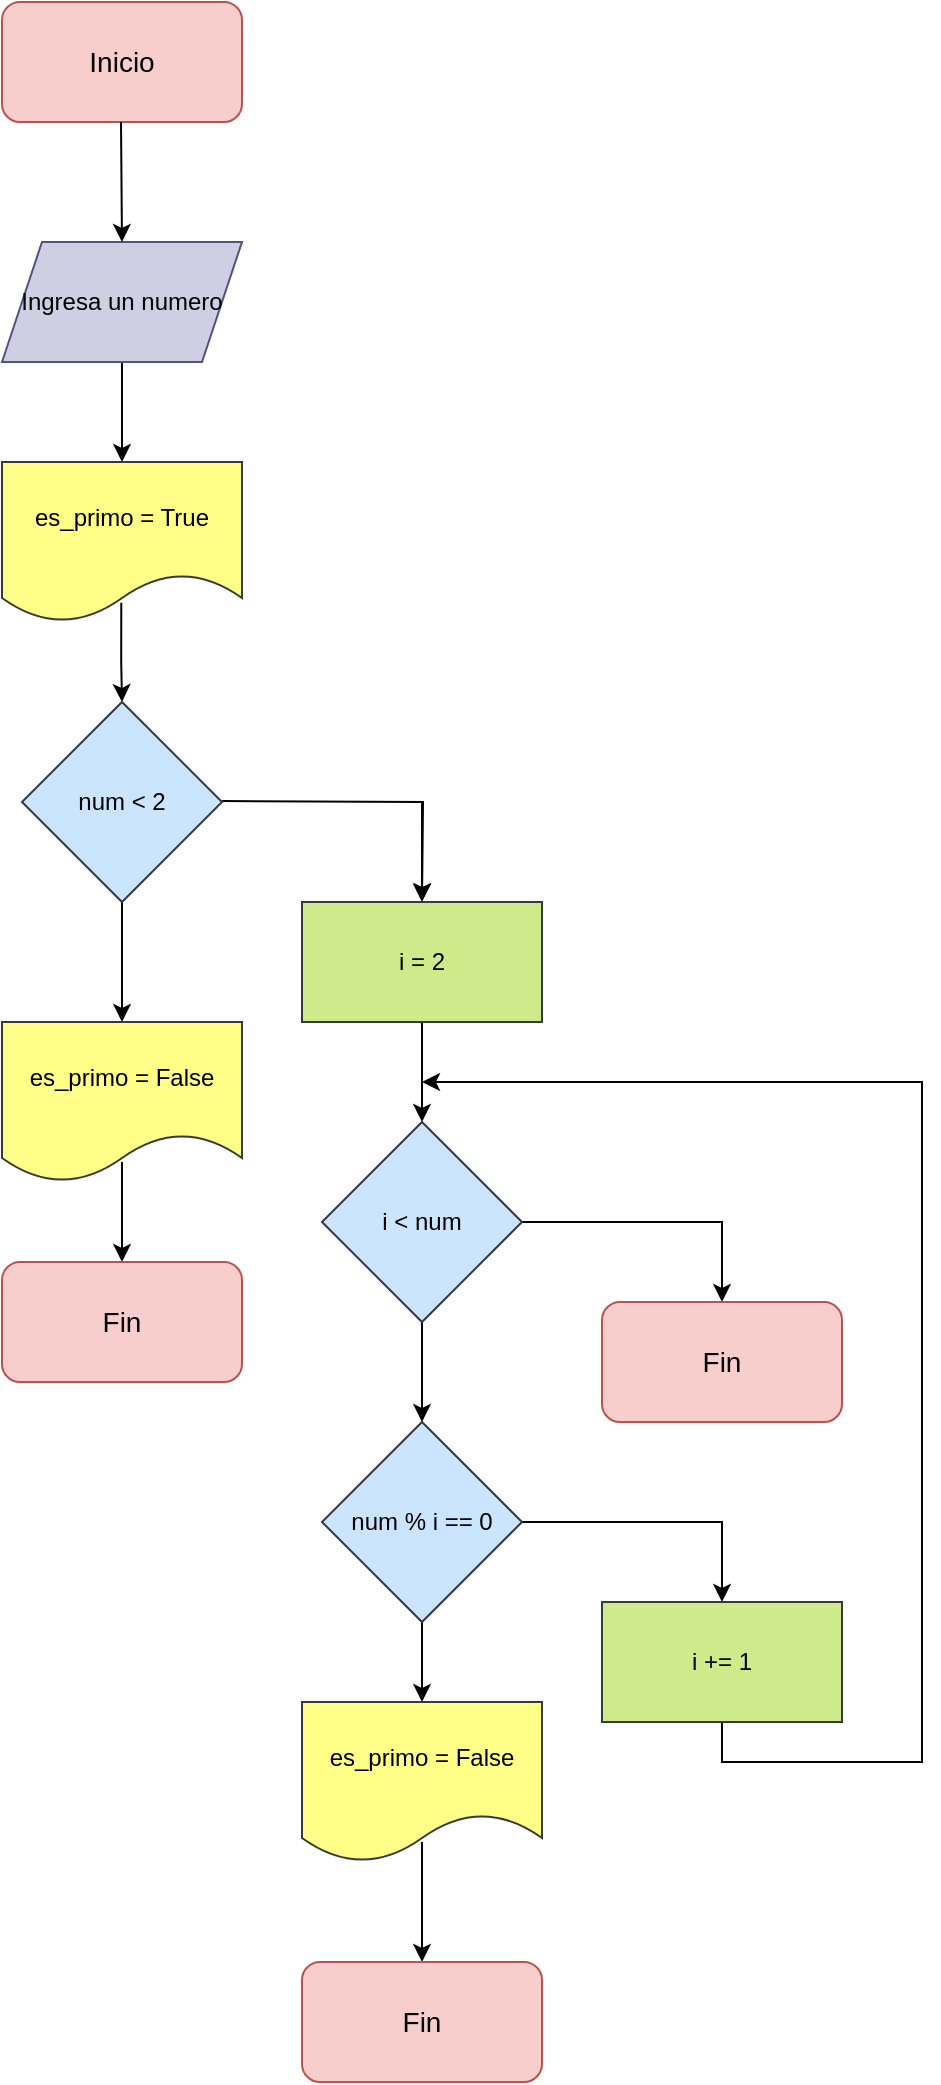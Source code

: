 <mxfile version="24.3.1" type="github">
  <diagram id="C5RBs43oDa-KdzZeNtuy" name="Page-1">
    <mxGraphModel dx="1050" dy="522" grid="1" gridSize="10" guides="1" tooltips="1" connect="1" arrows="1" fold="1" page="1" pageScale="1" pageWidth="827" pageHeight="1169" math="0" shadow="0">
      <root>
        <mxCell id="WIyWlLk6GJQsqaUBKTNV-0" />
        <mxCell id="WIyWlLk6GJQsqaUBKTNV-1" parent="WIyWlLk6GJQsqaUBKTNV-0" />
        <mxCell id="6eODiN16hummIWTwu0lx-0" value="&lt;font style=&quot;font-size: 14px;&quot;&gt;Inicio&lt;/font&gt;" style="rounded=1;whiteSpace=wrap;html=1;fillColor=#f8cecc;strokeColor=#b85450;" vertex="1" parent="WIyWlLk6GJQsqaUBKTNV-1">
          <mxGeometry x="280" y="40" width="120" height="60" as="geometry" />
        </mxCell>
        <mxCell id="6eODiN16hummIWTwu0lx-7" style="edgeStyle=orthogonalEdgeStyle;rounded=0;orthogonalLoop=1;jettySize=auto;html=1;entryX=0.5;entryY=0;entryDx=0;entryDy=0;" edge="1" parent="WIyWlLk6GJQsqaUBKTNV-1" source="6eODiN16hummIWTwu0lx-1" target="6eODiN16hummIWTwu0lx-2">
          <mxGeometry relative="1" as="geometry" />
        </mxCell>
        <mxCell id="6eODiN16hummIWTwu0lx-1" value="Ingresa un numero" style="shape=parallelogram;perimeter=parallelogramPerimeter;whiteSpace=wrap;html=1;fixedSize=1;fillColor=#d0cee2;strokeColor=#56517e;" vertex="1" parent="WIyWlLk6GJQsqaUBKTNV-1">
          <mxGeometry x="280" y="160" width="120" height="60" as="geometry" />
        </mxCell>
        <mxCell id="6eODiN16hummIWTwu0lx-8" style="edgeStyle=orthogonalEdgeStyle;rounded=0;orthogonalLoop=1;jettySize=auto;html=1;entryX=0.5;entryY=0;entryDx=0;entryDy=0;exitX=0.497;exitY=0.88;exitDx=0;exitDy=0;exitPerimeter=0;" edge="1" parent="WIyWlLk6GJQsqaUBKTNV-1" source="6eODiN16hummIWTwu0lx-2" target="6eODiN16hummIWTwu0lx-3">
          <mxGeometry relative="1" as="geometry" />
        </mxCell>
        <mxCell id="6eODiN16hummIWTwu0lx-2" value="es_primo = True" style="shape=document;whiteSpace=wrap;html=1;boundedLbl=1;fillColor=#ffff88;strokeColor=#36393d;" vertex="1" parent="WIyWlLk6GJQsqaUBKTNV-1">
          <mxGeometry x="280" y="270" width="120" height="80" as="geometry" />
        </mxCell>
        <mxCell id="6eODiN16hummIWTwu0lx-9" style="edgeStyle=orthogonalEdgeStyle;rounded=0;orthogonalLoop=1;jettySize=auto;html=1;entryX=0.5;entryY=0;entryDx=0;entryDy=0;" edge="1" parent="WIyWlLk6GJQsqaUBKTNV-1" source="6eODiN16hummIWTwu0lx-3" target="6eODiN16hummIWTwu0lx-4">
          <mxGeometry relative="1" as="geometry" />
        </mxCell>
        <mxCell id="6eODiN16hummIWTwu0lx-14" style="edgeStyle=orthogonalEdgeStyle;rounded=0;orthogonalLoop=1;jettySize=auto;html=1;" edge="1" parent="WIyWlLk6GJQsqaUBKTNV-1">
          <mxGeometry relative="1" as="geometry">
            <mxPoint x="490" y="489.5" as="targetPoint" />
            <mxPoint x="390" y="439.5" as="sourcePoint" />
          </mxGeometry>
        </mxCell>
        <mxCell id="6eODiN16hummIWTwu0lx-3" value="num &amp;lt; 2" style="rhombus;whiteSpace=wrap;html=1;fillColor=#cce5ff;strokeColor=#36393d;" vertex="1" parent="WIyWlLk6GJQsqaUBKTNV-1">
          <mxGeometry x="290" y="390" width="100" height="100" as="geometry" />
        </mxCell>
        <mxCell id="6eODiN16hummIWTwu0lx-13" value="" style="edgeStyle=orthogonalEdgeStyle;rounded=0;orthogonalLoop=1;jettySize=auto;html=1;" edge="1" parent="WIyWlLk6GJQsqaUBKTNV-1" target="6eODiN16hummIWTwu0lx-5">
          <mxGeometry relative="1" as="geometry">
            <mxPoint x="340" y="620" as="sourcePoint" />
            <Array as="points">
              <mxPoint x="340" y="630" />
              <mxPoint x="340" y="630" />
            </Array>
          </mxGeometry>
        </mxCell>
        <mxCell id="6eODiN16hummIWTwu0lx-4" value="es_primo = False" style="shape=document;whiteSpace=wrap;html=1;boundedLbl=1;fillColor=#ffff88;strokeColor=#36393d;" vertex="1" parent="WIyWlLk6GJQsqaUBKTNV-1">
          <mxGeometry x="280" y="550" width="120" height="80" as="geometry" />
        </mxCell>
        <mxCell id="6eODiN16hummIWTwu0lx-5" value="&lt;font style=&quot;font-size: 14px;&quot;&gt;Fin&lt;/font&gt;" style="rounded=1;whiteSpace=wrap;html=1;fillColor=#f8cecc;strokeColor=#b85450;" vertex="1" parent="WIyWlLk6GJQsqaUBKTNV-1">
          <mxGeometry x="280" y="670" width="120" height="60" as="geometry" />
        </mxCell>
        <mxCell id="6eODiN16hummIWTwu0lx-6" value="" style="endArrow=classic;html=1;rounded=0;" edge="1" parent="WIyWlLk6GJQsqaUBKTNV-1">
          <mxGeometry width="50" height="50" relative="1" as="geometry">
            <mxPoint x="339.5" y="100" as="sourcePoint" />
            <mxPoint x="340" y="160" as="targetPoint" />
          </mxGeometry>
        </mxCell>
        <mxCell id="6eODiN16hummIWTwu0lx-15" value="" style="endArrow=classic;html=1;rounded=0;" edge="1" parent="WIyWlLk6GJQsqaUBKTNV-1">
          <mxGeometry width="50" height="50" relative="1" as="geometry">
            <mxPoint x="490" y="440" as="sourcePoint" />
            <mxPoint x="490" y="490" as="targetPoint" />
          </mxGeometry>
        </mxCell>
        <mxCell id="6eODiN16hummIWTwu0lx-18" style="edgeStyle=orthogonalEdgeStyle;rounded=0;orthogonalLoop=1;jettySize=auto;html=1;exitX=0.5;exitY=1;exitDx=0;exitDy=0;entryX=0.5;entryY=0;entryDx=0;entryDy=0;" edge="1" parent="WIyWlLk6GJQsqaUBKTNV-1" source="6eODiN16hummIWTwu0lx-16" target="6eODiN16hummIWTwu0lx-17">
          <mxGeometry relative="1" as="geometry" />
        </mxCell>
        <mxCell id="6eODiN16hummIWTwu0lx-16" value="i = 2" style="rounded=0;whiteSpace=wrap;html=1;fillColor=#cdeb8b;strokeColor=#36393d;" vertex="1" parent="WIyWlLk6GJQsqaUBKTNV-1">
          <mxGeometry x="430" y="490" width="120" height="60" as="geometry" />
        </mxCell>
        <mxCell id="6eODiN16hummIWTwu0lx-19" style="edgeStyle=orthogonalEdgeStyle;rounded=0;orthogonalLoop=1;jettySize=auto;html=1;exitX=1;exitY=0.5;exitDx=0;exitDy=0;entryX=0.5;entryY=0;entryDx=0;entryDy=0;" edge="1" parent="WIyWlLk6GJQsqaUBKTNV-1" source="6eODiN16hummIWTwu0lx-17" target="6eODiN16hummIWTwu0lx-28">
          <mxGeometry relative="1" as="geometry">
            <mxPoint x="640" y="650" as="targetPoint" />
          </mxGeometry>
        </mxCell>
        <mxCell id="6eODiN16hummIWTwu0lx-20" style="edgeStyle=orthogonalEdgeStyle;rounded=0;orthogonalLoop=1;jettySize=auto;html=1;exitX=0.5;exitY=1;exitDx=0;exitDy=0;" edge="1" parent="WIyWlLk6GJQsqaUBKTNV-1" source="6eODiN16hummIWTwu0lx-17">
          <mxGeometry relative="1" as="geometry">
            <mxPoint x="490" y="750" as="targetPoint" />
          </mxGeometry>
        </mxCell>
        <mxCell id="6eODiN16hummIWTwu0lx-17" value="i &amp;lt; num" style="rhombus;whiteSpace=wrap;html=1;fillColor=#cce5ff;strokeColor=#36393d;" vertex="1" parent="WIyWlLk6GJQsqaUBKTNV-1">
          <mxGeometry x="440" y="600" width="100" height="100" as="geometry" />
        </mxCell>
        <mxCell id="6eODiN16hummIWTwu0lx-22" style="edgeStyle=orthogonalEdgeStyle;rounded=0;orthogonalLoop=1;jettySize=auto;html=1;exitX=0.5;exitY=1;exitDx=0;exitDy=0;" edge="1" parent="WIyWlLk6GJQsqaUBKTNV-1" source="6eODiN16hummIWTwu0lx-21">
          <mxGeometry relative="1" as="geometry">
            <mxPoint x="490" y="890" as="targetPoint" />
          </mxGeometry>
        </mxCell>
        <mxCell id="6eODiN16hummIWTwu0lx-27" style="edgeStyle=orthogonalEdgeStyle;rounded=0;orthogonalLoop=1;jettySize=auto;html=1;exitX=1;exitY=0.5;exitDx=0;exitDy=0;entryX=0.5;entryY=0;entryDx=0;entryDy=0;" edge="1" parent="WIyWlLk6GJQsqaUBKTNV-1" source="6eODiN16hummIWTwu0lx-21" target="6eODiN16hummIWTwu0lx-29">
          <mxGeometry relative="1" as="geometry">
            <mxPoint x="640" y="800" as="targetPoint" />
          </mxGeometry>
        </mxCell>
        <mxCell id="6eODiN16hummIWTwu0lx-21" value="num % i == 0" style="rhombus;whiteSpace=wrap;html=1;fillColor=#cce5ff;strokeColor=#36393d;" vertex="1" parent="WIyWlLk6GJQsqaUBKTNV-1">
          <mxGeometry x="440" y="750" width="100" height="100" as="geometry" />
        </mxCell>
        <mxCell id="6eODiN16hummIWTwu0lx-23" value="es_primo = False" style="shape=document;whiteSpace=wrap;html=1;boundedLbl=1;fillColor=#ffff88;strokeColor=#36393d;" vertex="1" parent="WIyWlLk6GJQsqaUBKTNV-1">
          <mxGeometry x="430" y="890" width="120" height="80" as="geometry" />
        </mxCell>
        <mxCell id="6eODiN16hummIWTwu0lx-25" value="" style="endArrow=classic;html=1;rounded=0;" edge="1" parent="WIyWlLk6GJQsqaUBKTNV-1">
          <mxGeometry width="50" height="50" relative="1" as="geometry">
            <mxPoint x="490" y="960" as="sourcePoint" />
            <mxPoint x="490" y="1020" as="targetPoint" />
          </mxGeometry>
        </mxCell>
        <mxCell id="6eODiN16hummIWTwu0lx-26" value="&lt;font style=&quot;font-size: 14px;&quot;&gt;Fin&lt;/font&gt;" style="rounded=1;whiteSpace=wrap;html=1;fillColor=#f8cecc;strokeColor=#b85450;" vertex="1" parent="WIyWlLk6GJQsqaUBKTNV-1">
          <mxGeometry x="430" y="1020" width="120" height="60" as="geometry" />
        </mxCell>
        <mxCell id="6eODiN16hummIWTwu0lx-28" value="&lt;font style=&quot;font-size: 14px;&quot;&gt;Fin&lt;/font&gt;" style="rounded=1;whiteSpace=wrap;html=1;fillColor=#f8cecc;strokeColor=#b85450;" vertex="1" parent="WIyWlLk6GJQsqaUBKTNV-1">
          <mxGeometry x="580" y="690" width="120" height="60" as="geometry" />
        </mxCell>
        <mxCell id="6eODiN16hummIWTwu0lx-31" style="edgeStyle=orthogonalEdgeStyle;rounded=0;orthogonalLoop=1;jettySize=auto;html=1;exitX=0.5;exitY=1;exitDx=0;exitDy=0;" edge="1" parent="WIyWlLk6GJQsqaUBKTNV-1" source="6eODiN16hummIWTwu0lx-29">
          <mxGeometry relative="1" as="geometry">
            <mxPoint x="490" y="580" as="targetPoint" />
            <Array as="points">
              <mxPoint x="640" y="920" />
              <mxPoint x="740" y="920" />
              <mxPoint x="740" y="580" />
              <mxPoint x="550" y="580" />
            </Array>
          </mxGeometry>
        </mxCell>
        <mxCell id="6eODiN16hummIWTwu0lx-29" value="i += 1" style="rounded=0;whiteSpace=wrap;html=1;fillColor=#cdeb8b;strokeColor=#36393d;" vertex="1" parent="WIyWlLk6GJQsqaUBKTNV-1">
          <mxGeometry x="580" y="840" width="120" height="60" as="geometry" />
        </mxCell>
      </root>
    </mxGraphModel>
  </diagram>
</mxfile>
